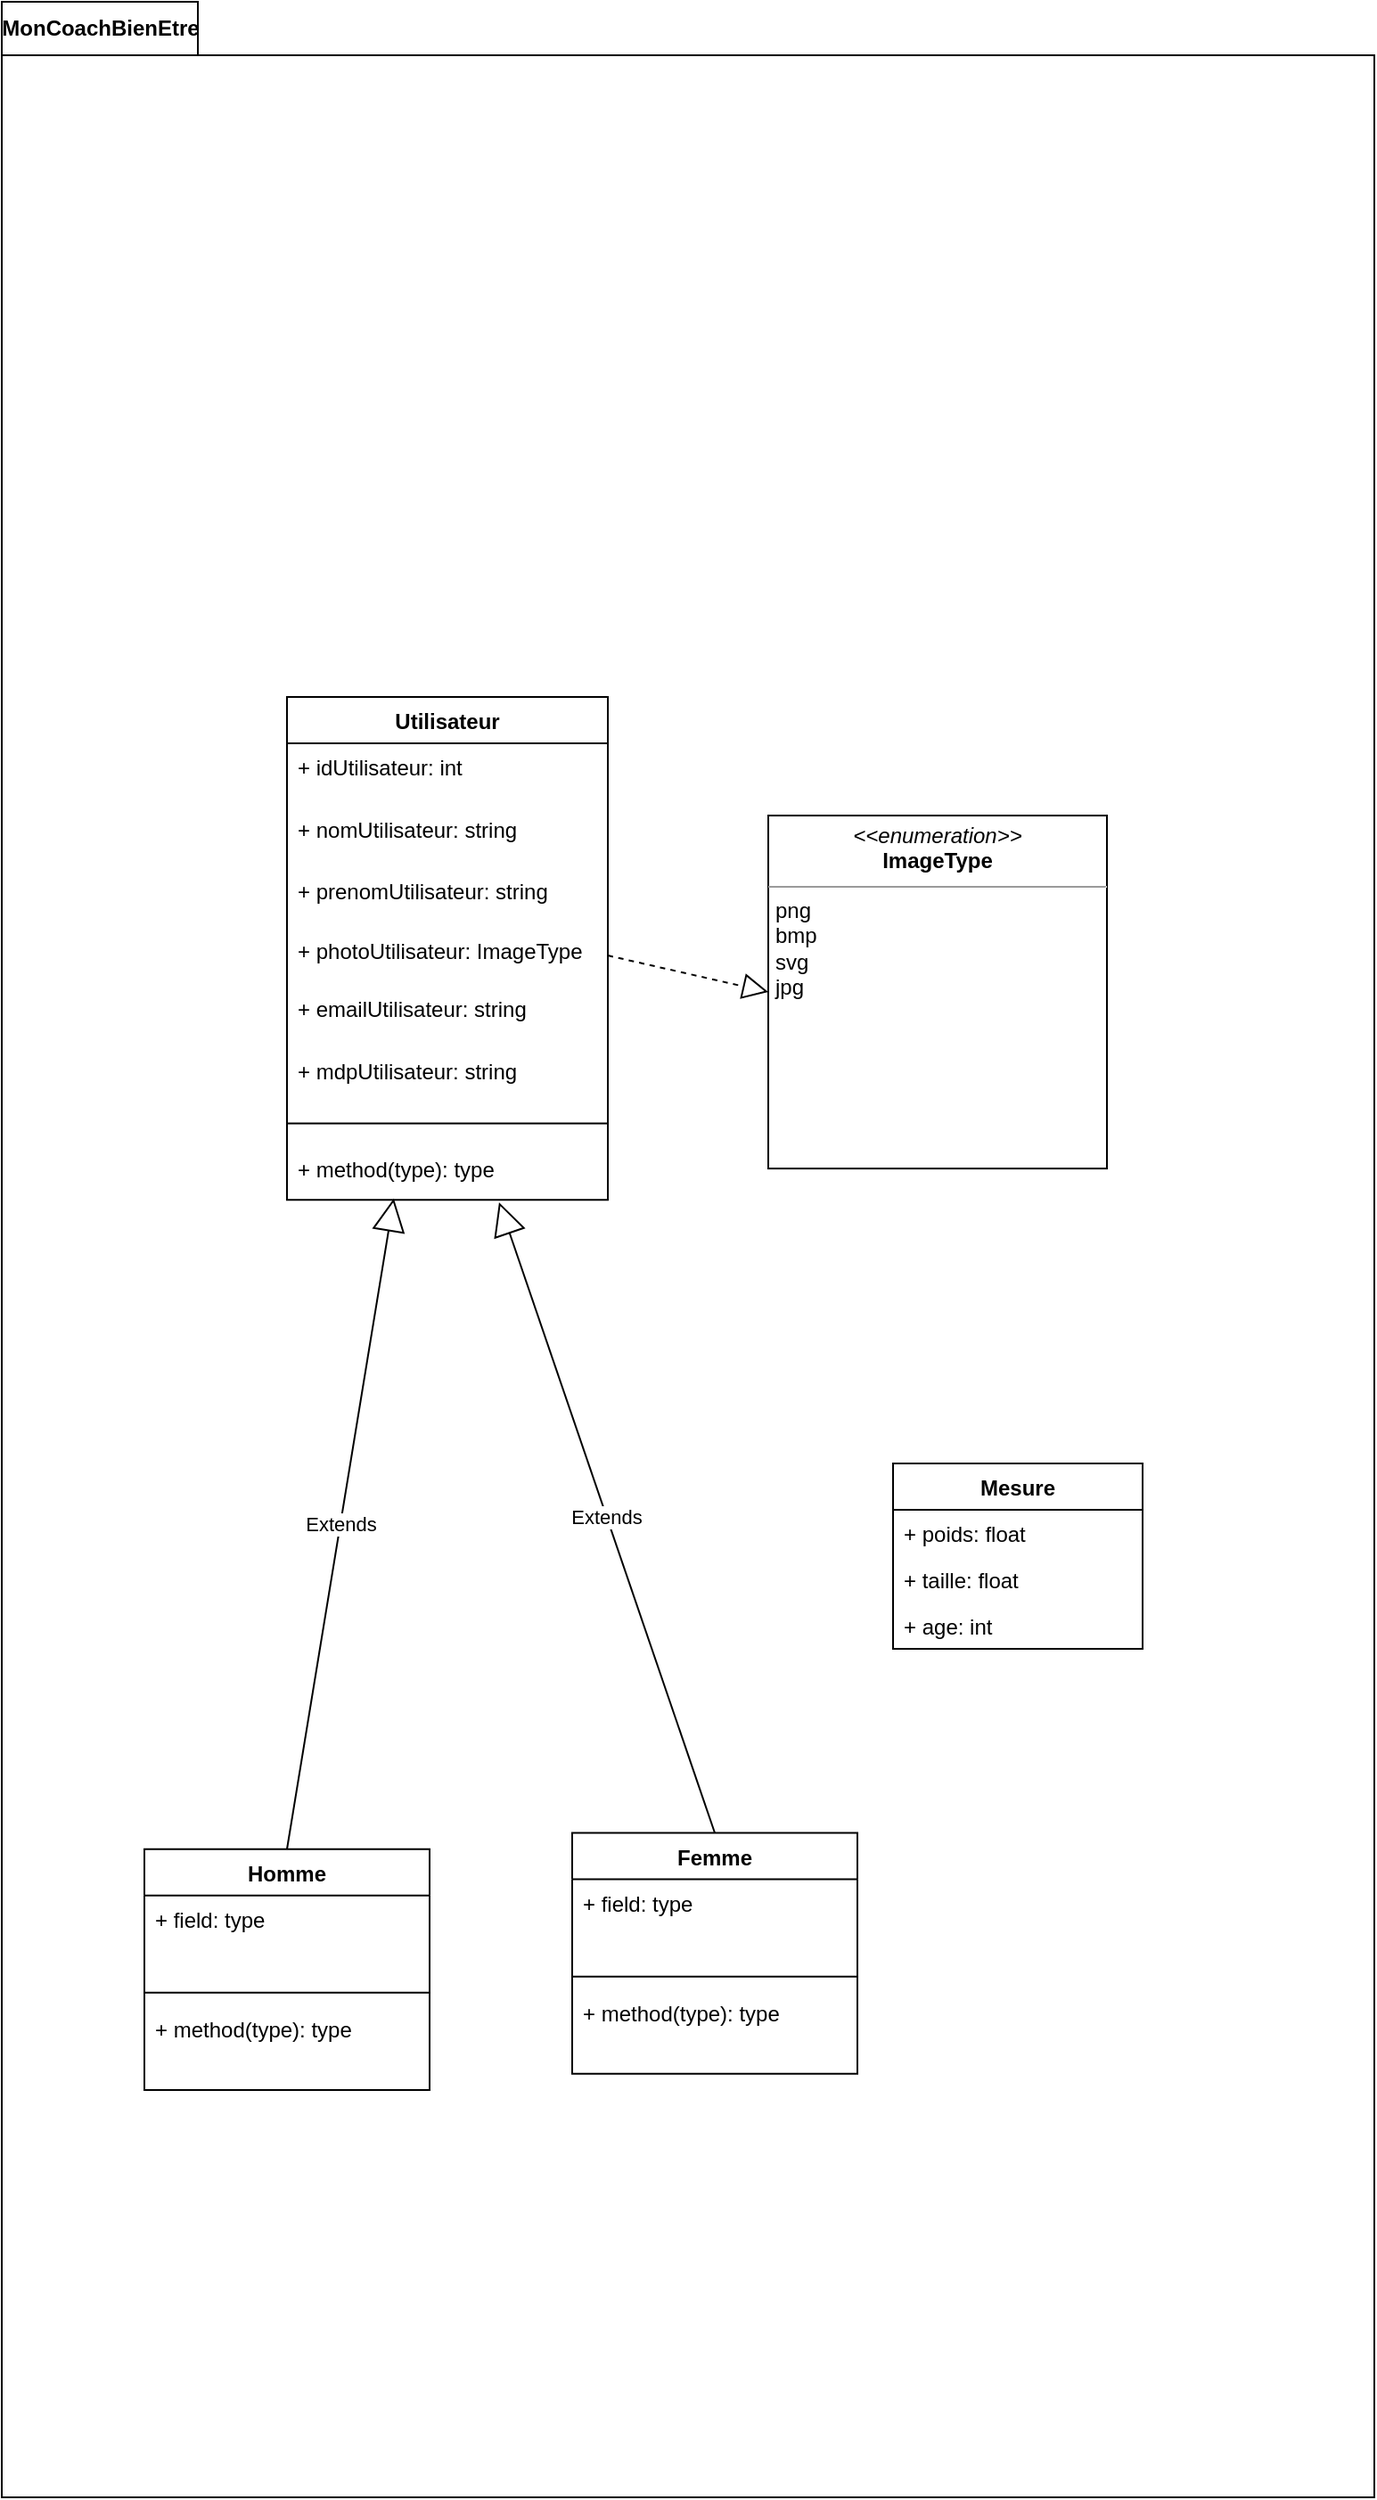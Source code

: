 <mxfile version="20.7.4" type="device"><diagram id="5UrARNxsDRLraRAIuLHT" name="Page-1"><mxGraphModel dx="1098" dy="827" grid="1" gridSize="10" guides="1" tooltips="1" connect="1" arrows="1" fold="1" page="1" pageScale="1" pageWidth="827" pageHeight="1169" math="0" shadow="0"><root><mxCell id="0"/><mxCell id="1" parent="0"/><mxCell id="C63X-68HcooZKHsht43t-1" value="MonCoachBienEtre" style="shape=folder;fontStyle=1;tabWidth=110;tabHeight=30;tabPosition=left;html=1;boundedLbl=1;labelInHeader=1;container=1;collapsible=0;" vertex="1" parent="1"><mxGeometry x="29" y="30" width="770" height="1400" as="geometry"/></mxCell><mxCell id="C63X-68HcooZKHsht43t-2" value="" style="html=1;strokeColor=none;resizeWidth=1;resizeHeight=1;fillColor=none;part=1;connectable=0;allowArrows=0;deletable=0;" vertex="1" parent="C63X-68HcooZKHsht43t-1"><mxGeometry width="770" height="1345.455" relative="1" as="geometry"><mxPoint y="30" as="offset"/></mxGeometry></mxCell><mxCell id="C63X-68HcooZKHsht43t-13" value="&lt;p style=&quot;margin:0px;margin-top:4px;text-align:center;&quot;&gt;&lt;i&gt;&amp;lt;&amp;lt;enumeration&amp;gt;&amp;gt;&lt;/i&gt;&lt;br&gt;&lt;b&gt;ImageType&lt;/b&gt;&lt;/p&gt;&lt;hr size=&quot;1&quot;&gt;&lt;p style=&quot;margin:0px;margin-left:4px;&quot;&gt;png&lt;/p&gt;&lt;p style=&quot;margin:0px;margin-left:4px;&quot;&gt;bmp&lt;/p&gt;&lt;p style=&quot;margin:0px;margin-left:4px;&quot;&gt;svg&lt;/p&gt;&lt;p style=&quot;margin:0px;margin-left:4px;&quot;&gt;jpg&lt;/p&gt;" style="verticalAlign=top;align=left;overflow=fill;fontSize=12;fontFamily=Helvetica;html=1;" vertex="1" parent="C63X-68HcooZKHsht43t-1"><mxGeometry x="430" y="456.527" width="190" height="198.018" as="geometry"/></mxCell><mxCell id="C63X-68HcooZKHsht43t-14" value="" style="endArrow=block;dashed=1;endFill=0;endSize=12;html=1;rounded=0;entryX=0;entryY=0.5;entryDx=0;entryDy=0;exitX=1;exitY=0.5;exitDx=0;exitDy=0;" edge="1" parent="C63X-68HcooZKHsht43t-1" source="C63X-68HcooZKHsht43t-11" target="C63X-68HcooZKHsht43t-13"><mxGeometry width="160" relative="1" as="geometry"><mxPoint x="300" y="334.783" as="sourcePoint"/><mxPoint x="460" y="334.783" as="targetPoint"/></mxGeometry></mxCell><mxCell id="C63X-68HcooZKHsht43t-15" value="Homme" style="swimlane;fontStyle=1;align=center;verticalAlign=top;childLayout=stackLayout;horizontal=1;startSize=26;horizontalStack=0;resizeParent=1;resizeParentMax=0;resizeLast=0;collapsible=1;marginBottom=0;" vertex="1" parent="C63X-68HcooZKHsht43t-1"><mxGeometry x="80" y="1036.364" width="160" height="135.091" as="geometry"/></mxCell><mxCell id="C63X-68HcooZKHsht43t-16" value="+ field: type" style="text;strokeColor=none;fillColor=none;align=left;verticalAlign=top;spacingLeft=4;spacingRight=4;overflow=hidden;rotatable=0;points=[[0,0.5],[1,0.5]];portConstraint=eastwest;" vertex="1" parent="C63X-68HcooZKHsht43t-15"><mxGeometry y="26" width="160" height="47.273" as="geometry"/></mxCell><mxCell id="C63X-68HcooZKHsht43t-17" value="" style="line;strokeWidth=1;fillColor=none;align=left;verticalAlign=middle;spacingTop=-1;spacingLeft=3;spacingRight=3;rotatable=0;labelPosition=right;points=[];portConstraint=eastwest;strokeColor=inherit;" vertex="1" parent="C63X-68HcooZKHsht43t-15"><mxGeometry y="73.273" width="160" height="14.545" as="geometry"/></mxCell><mxCell id="C63X-68HcooZKHsht43t-18" value="+ method(type): type" style="text;strokeColor=none;fillColor=none;align=left;verticalAlign=top;spacingLeft=4;spacingRight=4;overflow=hidden;rotatable=0;points=[[0,0.5],[1,0.5]];portConstraint=eastwest;" vertex="1" parent="C63X-68HcooZKHsht43t-15"><mxGeometry y="87.818" width="160" height="47.273" as="geometry"/></mxCell><mxCell id="C63X-68HcooZKHsht43t-19" value="Femme" style="swimlane;fontStyle=1;align=center;verticalAlign=top;childLayout=stackLayout;horizontal=1;startSize=26;horizontalStack=0;resizeParent=1;resizeParentMax=0;resizeLast=0;collapsible=1;marginBottom=0;" vertex="1" parent="C63X-68HcooZKHsht43t-1"><mxGeometry x="320" y="1027.273" width="160" height="135.091" as="geometry"/></mxCell><mxCell id="C63X-68HcooZKHsht43t-20" value="+ field: type" style="text;strokeColor=none;fillColor=none;align=left;verticalAlign=top;spacingLeft=4;spacingRight=4;overflow=hidden;rotatable=0;points=[[0,0.5],[1,0.5]];portConstraint=eastwest;" vertex="1" parent="C63X-68HcooZKHsht43t-19"><mxGeometry y="26" width="160" height="47.273" as="geometry"/></mxCell><mxCell id="C63X-68HcooZKHsht43t-21" value="" style="line;strokeWidth=1;fillColor=none;align=left;verticalAlign=middle;spacingTop=-1;spacingLeft=3;spacingRight=3;rotatable=0;labelPosition=right;points=[];portConstraint=eastwest;strokeColor=inherit;" vertex="1" parent="C63X-68HcooZKHsht43t-19"><mxGeometry y="73.273" width="160" height="14.545" as="geometry"/></mxCell><mxCell id="C63X-68HcooZKHsht43t-22" value="+ method(type): type" style="text;strokeColor=none;fillColor=none;align=left;verticalAlign=top;spacingLeft=4;spacingRight=4;overflow=hidden;rotatable=0;points=[[0,0.5],[1,0.5]];portConstraint=eastwest;" vertex="1" parent="C63X-68HcooZKHsht43t-19"><mxGeometry y="87.818" width="160" height="47.273" as="geometry"/></mxCell><mxCell id="C63X-68HcooZKHsht43t-23" value="Extends" style="endArrow=block;endSize=16;endFill=0;html=1;rounded=0;exitX=0.5;exitY=0;exitDx=0;exitDy=0;entryX=0.333;entryY=0.978;entryDx=0;entryDy=0;entryPerimeter=0;" edge="1" parent="C63X-68HcooZKHsht43t-1" source="C63X-68HcooZKHsht43t-15" target="C63X-68HcooZKHsht43t-6"><mxGeometry width="160" relative="1" as="geometry"><mxPoint x="492.92" y="850.902" as="sourcePoint"/><mxPoint x="280" y="618.182" as="targetPoint"/></mxGeometry></mxCell><mxCell id="C63X-68HcooZKHsht43t-24" value="Extends" style="endArrow=block;endSize=16;endFill=0;html=1;rounded=0;exitX=0.5;exitY=0;exitDx=0;exitDy=0;entryX=0.661;entryY=1.047;entryDx=0;entryDy=0;entryPerimeter=0;" edge="1" parent="C63X-68HcooZKHsht43t-1" source="C63X-68HcooZKHsht43t-19" target="C63X-68HcooZKHsht43t-6"><mxGeometry width="160" relative="1" as="geometry"><mxPoint x="170" y="1054.545" as="sourcePoint"/><mxPoint x="229.94" y="885.453" as="targetPoint"/></mxGeometry></mxCell><mxCell id="C63X-68HcooZKHsht43t-3" value="Utilisateur&#10;" style="swimlane;fontStyle=1;align=center;verticalAlign=top;childLayout=stackLayout;horizontal=1;startSize=26;horizontalStack=0;resizeParent=1;resizeParentMax=0;resizeLast=0;collapsible=1;marginBottom=0;" vertex="1" parent="C63X-68HcooZKHsht43t-1"><mxGeometry x="160" y="390" width="180" height="282.068" as="geometry"/></mxCell><mxCell id="C63X-68HcooZKHsht43t-4" value="+ idUtilisateur: int " style="text;strokeColor=none;fillColor=none;align=left;verticalAlign=top;spacingLeft=4;spacingRight=4;overflow=hidden;rotatable=0;points=[[0,0.5],[1,0.5]];portConstraint=eastwest;" vertex="1" parent="C63X-68HcooZKHsht43t-3"><mxGeometry y="26" width="180" height="35.13" as="geometry"/></mxCell><mxCell id="C63X-68HcooZKHsht43t-7" value="+ nomUtilisateur: string" style="text;strokeColor=none;fillColor=none;align=left;verticalAlign=top;spacingLeft=4;spacingRight=4;overflow=hidden;rotatable=0;points=[[0,0.5],[1,0.5]];portConstraint=eastwest;" vertex="1" parent="C63X-68HcooZKHsht43t-3"><mxGeometry y="61.13" width="180" height="34.26" as="geometry"/></mxCell><mxCell id="C63X-68HcooZKHsht43t-8" value="+ prenomUtilisateur: string" style="text;strokeColor=none;fillColor=none;align=left;verticalAlign=top;spacingLeft=4;spacingRight=4;overflow=hidden;rotatable=0;points=[[0,0.5],[1,0.5]];portConstraint=eastwest;" vertex="1" parent="C63X-68HcooZKHsht43t-3"><mxGeometry y="95.39" width="180" height="33.39" as="geometry"/></mxCell><mxCell id="C63X-68HcooZKHsht43t-11" value="+ photoUtilisateur: ImageType" style="text;strokeColor=none;fillColor=none;align=left;verticalAlign=top;spacingLeft=4;spacingRight=4;overflow=hidden;rotatable=0;points=[[0,0.5],[1,0.5]];portConstraint=eastwest;" vertex="1" parent="C63X-68HcooZKHsht43t-3"><mxGeometry y="128.78" width="180" height="32.52" as="geometry"/></mxCell><mxCell id="C63X-68HcooZKHsht43t-9" value="+ emailUtilisateur: string" style="text;strokeColor=none;fillColor=none;align=left;verticalAlign=top;spacingLeft=4;spacingRight=4;overflow=hidden;rotatable=0;points=[[0,0.5],[1,0.5]];portConstraint=eastwest;" vertex="1" parent="C63X-68HcooZKHsht43t-3"><mxGeometry y="161.3" width="180" height="35.04" as="geometry"/></mxCell><mxCell id="C63X-68HcooZKHsht43t-10" value="+ mdpUtilisateur: string" style="text;strokeColor=none;fillColor=none;align=left;verticalAlign=top;spacingLeft=4;spacingRight=4;overflow=hidden;rotatable=0;points=[[0,0.5],[1,0.5]];portConstraint=eastwest;" vertex="1" parent="C63X-68HcooZKHsht43t-3"><mxGeometry y="196.34" width="180" height="30.78" as="geometry"/></mxCell><mxCell id="C63X-68HcooZKHsht43t-5" value="" style="line;strokeWidth=1;fillColor=none;align=left;verticalAlign=middle;spacingTop=-1;spacingLeft=3;spacingRight=3;rotatable=0;labelPosition=right;points=[];portConstraint=eastwest;strokeColor=inherit;" vertex="1" parent="C63X-68HcooZKHsht43t-3"><mxGeometry y="227.12" width="180" height="24.348" as="geometry"/></mxCell><mxCell id="C63X-68HcooZKHsht43t-6" value="+ method(type): type" style="text;strokeColor=none;fillColor=none;align=left;verticalAlign=top;spacingLeft=4;spacingRight=4;overflow=hidden;rotatable=0;points=[[0,0.5],[1,0.5]];portConstraint=eastwest;" vertex="1" parent="C63X-68HcooZKHsht43t-3"><mxGeometry y="251.468" width="180" height="30.6" as="geometry"/></mxCell><mxCell id="C63X-68HcooZKHsht43t-25" value="Mesure" style="swimlane;fontStyle=1;childLayout=stackLayout;horizontal=1;startSize=26;fillColor=none;horizontalStack=0;resizeParent=1;resizeParentMax=0;resizeLast=0;collapsible=1;marginBottom=0;" vertex="1" parent="C63X-68HcooZKHsht43t-1"><mxGeometry x="500" y="820" width="140" height="104" as="geometry"/></mxCell><mxCell id="C63X-68HcooZKHsht43t-26" value="+ poids: float" style="text;strokeColor=none;fillColor=none;align=left;verticalAlign=top;spacingLeft=4;spacingRight=4;overflow=hidden;rotatable=0;points=[[0,0.5],[1,0.5]];portConstraint=eastwest;" vertex="1" parent="C63X-68HcooZKHsht43t-25"><mxGeometry y="26" width="140" height="26" as="geometry"/></mxCell><mxCell id="C63X-68HcooZKHsht43t-27" value="+ taille: float" style="text;strokeColor=none;fillColor=none;align=left;verticalAlign=top;spacingLeft=4;spacingRight=4;overflow=hidden;rotatable=0;points=[[0,0.5],[1,0.5]];portConstraint=eastwest;" vertex="1" parent="C63X-68HcooZKHsht43t-25"><mxGeometry y="52" width="140" height="26" as="geometry"/></mxCell><mxCell id="C63X-68HcooZKHsht43t-28" value="+ age: int" style="text;strokeColor=none;fillColor=none;align=left;verticalAlign=top;spacingLeft=4;spacingRight=4;overflow=hidden;rotatable=0;points=[[0,0.5],[1,0.5]];portConstraint=eastwest;" vertex="1" parent="C63X-68HcooZKHsht43t-25"><mxGeometry y="78" width="140" height="26" as="geometry"/></mxCell></root></mxGraphModel></diagram></mxfile>